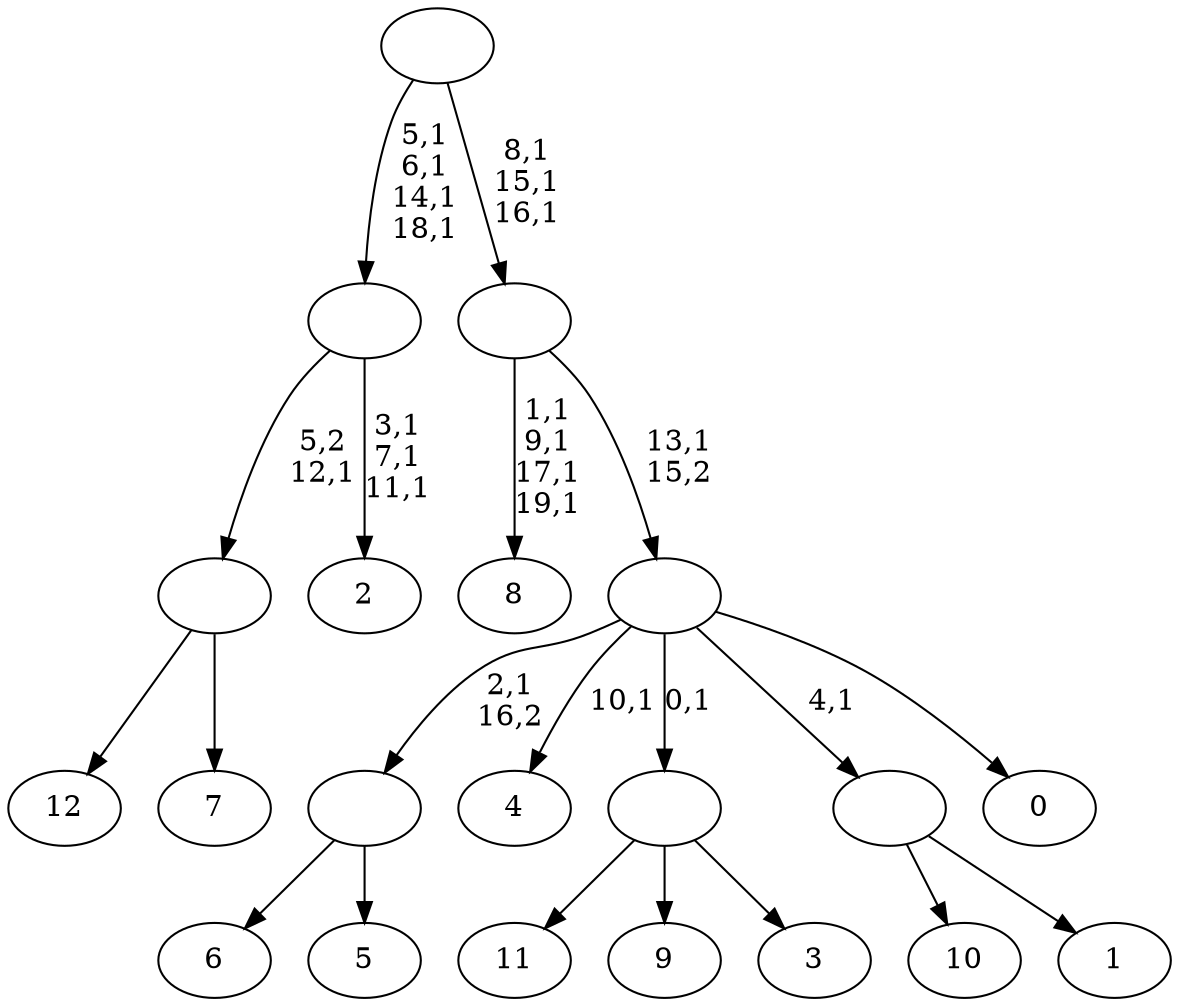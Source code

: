 digraph T {
	33 [label="12"]
	32 [label="11"]
	31 [label="10"]
	30 [label="9"]
	29 [label="8"]
	24 [label="7"]
	23 [label=""]
	22 [label="6"]
	21 [label="5"]
	20 [label=""]
	19 [label="4"]
	17 [label="3"]
	16 [label=""]
	15 [label="2"]
	11 [label=""]
	7 [label="1"]
	6 [label=""]
	5 [label="0"]
	4 [label=""]
	3 [label=""]
	0 [label=""]
	23 -> 33 [label=""]
	23 -> 24 [label=""]
	20 -> 22 [label=""]
	20 -> 21 [label=""]
	16 -> 32 [label=""]
	16 -> 30 [label=""]
	16 -> 17 [label=""]
	11 -> 15 [label="3,1\n7,1\n11,1"]
	11 -> 23 [label="5,2\n12,1"]
	6 -> 31 [label=""]
	6 -> 7 [label=""]
	4 -> 19 [label="10,1"]
	4 -> 20 [label="2,1\n16,2"]
	4 -> 16 [label="0,1"]
	4 -> 6 [label="4,1"]
	4 -> 5 [label=""]
	3 -> 29 [label="1,1\n9,1\n17,1\n19,1"]
	3 -> 4 [label="13,1\n15,2"]
	0 -> 3 [label="8,1\n15,1\n16,1"]
	0 -> 11 [label="5,1\n6,1\n14,1\n18,1"]
}
